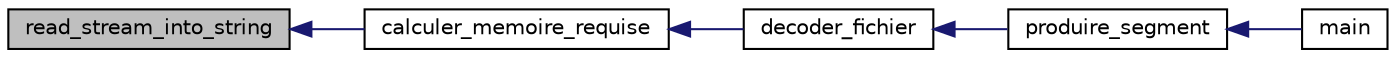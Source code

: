 digraph "read_stream_into_string"
{
 // INTERACTIVE_SVG=YES
  edge [fontname="Helvetica",fontsize="10",labelfontname="Helvetica",labelfontsize="10"];
  node [fontname="Helvetica",fontsize="10",shape=record];
  rankdir="LR";
  Node103 [label="read_stream_into_string",height=0.2,width=0.4,color="black", fillcolor="grey75", style="filled", fontcolor="black"];
  Node103 -> Node104 [dir="back",color="midnightblue",fontsize="10",style="solid",fontname="Helvetica"];
  Node104 [label="calculer_memoire_requise",height=0.2,width=0.4,color="black", fillcolor="white", style="filled",URL="$fonctions__auxiliaires_8h.html#a6a6eceeeb38bc24fd24e0acb226c1304",tooltip="Calcule la mémoire requise pour l&#39;exécution du programme. "];
  Node104 -> Node105 [dir="back",color="midnightblue",fontsize="10",style="solid",fontname="Helvetica"];
  Node105 [label="decoder_fichier",height=0.2,width=0.4,color="black", fillcolor="white", style="filled",URL="$validator_8h.html#a84e82eb7bd4a0e47537f98223511a22b",tooltip="Lance calculer_memoire_requise ou le calcul direct de la mémoire par par les saisies de -n et -N  ou ..."];
  Node105 -> Node106 [dir="back",color="midnightblue",fontsize="10",style="solid",fontname="Helvetica"];
  Node106 [label="produire_segment",height=0.2,width=0.4,color="black", fillcolor="white", style="filled",URL="$lhx_2main_8cpp.html#abb1f1ad236423a832fd1efa1e9deeafa",tooltip="Pour un segment donné (sous-ensemble de bases de paye XML), redécoupe le segment en partie égales ou ..."];
  Node106 -> Node107 [dir="back",color="midnightblue",fontsize="10",style="solid",fontname="Helvetica"];
  Node107 [label="main",height=0.2,width=0.4,color="black", fillcolor="white", style="filled",URL="$lhx_2main_8cpp.html#a3c04138a5bfe5d72780bb7e82a18e627"];
}
